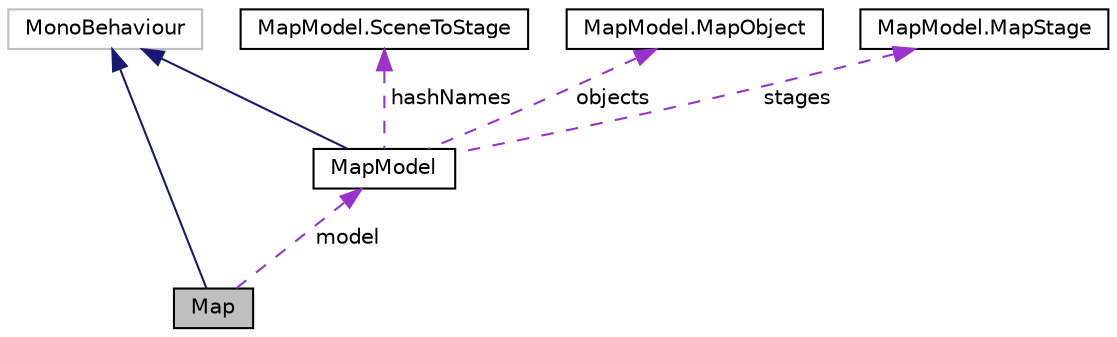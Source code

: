 digraph "Map"
{
  edge [fontname="Helvetica",fontsize="10",labelfontname="Helvetica",labelfontsize="10"];
  node [fontname="Helvetica",fontsize="10",shape=record];
  Node2 [label="Map",height=0.2,width=0.4,color="black", fillcolor="grey75", style="filled", fontcolor="black"];
  Node3 -> Node2 [dir="back",color="midnightblue",fontsize="10",style="solid",fontname="Helvetica"];
  Node3 [label="MonoBehaviour",height=0.2,width=0.4,color="grey75", fillcolor="white", style="filled"];
  Node4 -> Node2 [dir="back",color="darkorchid3",fontsize="10",style="dashed",label=" model" ,fontname="Helvetica"];
  Node4 [label="MapModel",height=0.2,width=0.4,color="black", fillcolor="white", style="filled",URL="$class_map_model.html",tooltip="This model holds the gameobjects of all the maps the world map can render. Developed by: Higor (hcmb)..."];
  Node3 -> Node4 [dir="back",color="midnightblue",fontsize="10",style="solid",fontname="Helvetica"];
  Node5 -> Node4 [dir="back",color="darkorchid3",fontsize="10",style="dashed",label=" hashNames" ,fontname="Helvetica"];
  Node5 [label="MapModel.SceneToStage",height=0.2,width=0.4,color="black", fillcolor="white", style="filled",URL="$class_map_model_1_1_scene_to_stage.html",tooltip="Parses the names coming from SCENES to formal hash names of map stages that should appear in that sce..."];
  Node6 -> Node4 [dir="back",color="darkorchid3",fontsize="10",style="dashed",label=" objects" ,fontname="Helvetica"];
  Node6 [label="MapModel.MapObject",height=0.2,width=0.4,color="black", fillcolor="white", style="filled",URL="$class_map_model_1_1_map_object.html",tooltip="A dummy class to encapsulate the info needed to insert maps in the dictionary. We need it for being a..."];
  Node7 -> Node4 [dir="back",color="darkorchid3",fontsize="10",style="dashed",label=" stages" ,fontname="Helvetica"];
  Node7 [label="MapModel.MapStage",height=0.2,width=0.4,color="black", fillcolor="white", style="filled",URL="$class_map_model_1_1_map_stage.html",tooltip="A dummy class to encapsulate the info needed to insert maps in the dictionary. We need it for being a..."];
}

